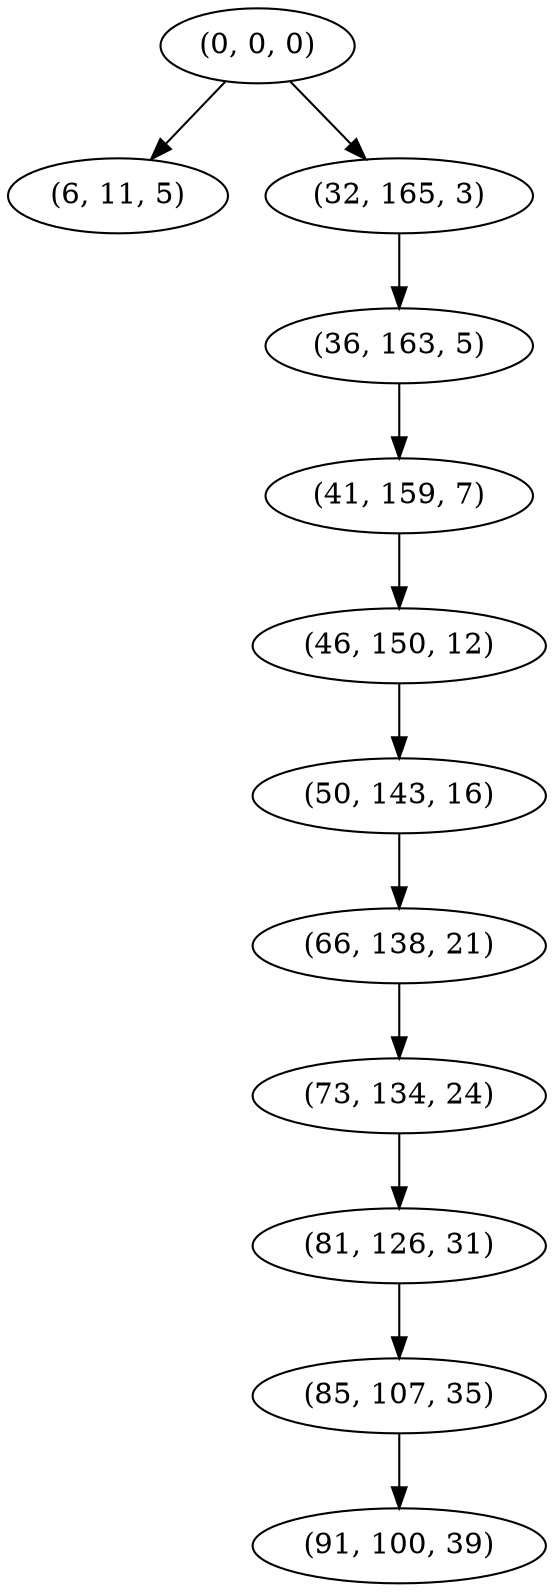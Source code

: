 digraph tree {
    "(0, 0, 0)";
    "(6, 11, 5)";
    "(32, 165, 3)";
    "(36, 163, 5)";
    "(41, 159, 7)";
    "(46, 150, 12)";
    "(50, 143, 16)";
    "(66, 138, 21)";
    "(73, 134, 24)";
    "(81, 126, 31)";
    "(85, 107, 35)";
    "(91, 100, 39)";
    "(0, 0, 0)" -> "(6, 11, 5)";
    "(0, 0, 0)" -> "(32, 165, 3)";
    "(32, 165, 3)" -> "(36, 163, 5)";
    "(36, 163, 5)" -> "(41, 159, 7)";
    "(41, 159, 7)" -> "(46, 150, 12)";
    "(46, 150, 12)" -> "(50, 143, 16)";
    "(50, 143, 16)" -> "(66, 138, 21)";
    "(66, 138, 21)" -> "(73, 134, 24)";
    "(73, 134, 24)" -> "(81, 126, 31)";
    "(81, 126, 31)" -> "(85, 107, 35)";
    "(85, 107, 35)" -> "(91, 100, 39)";
}
